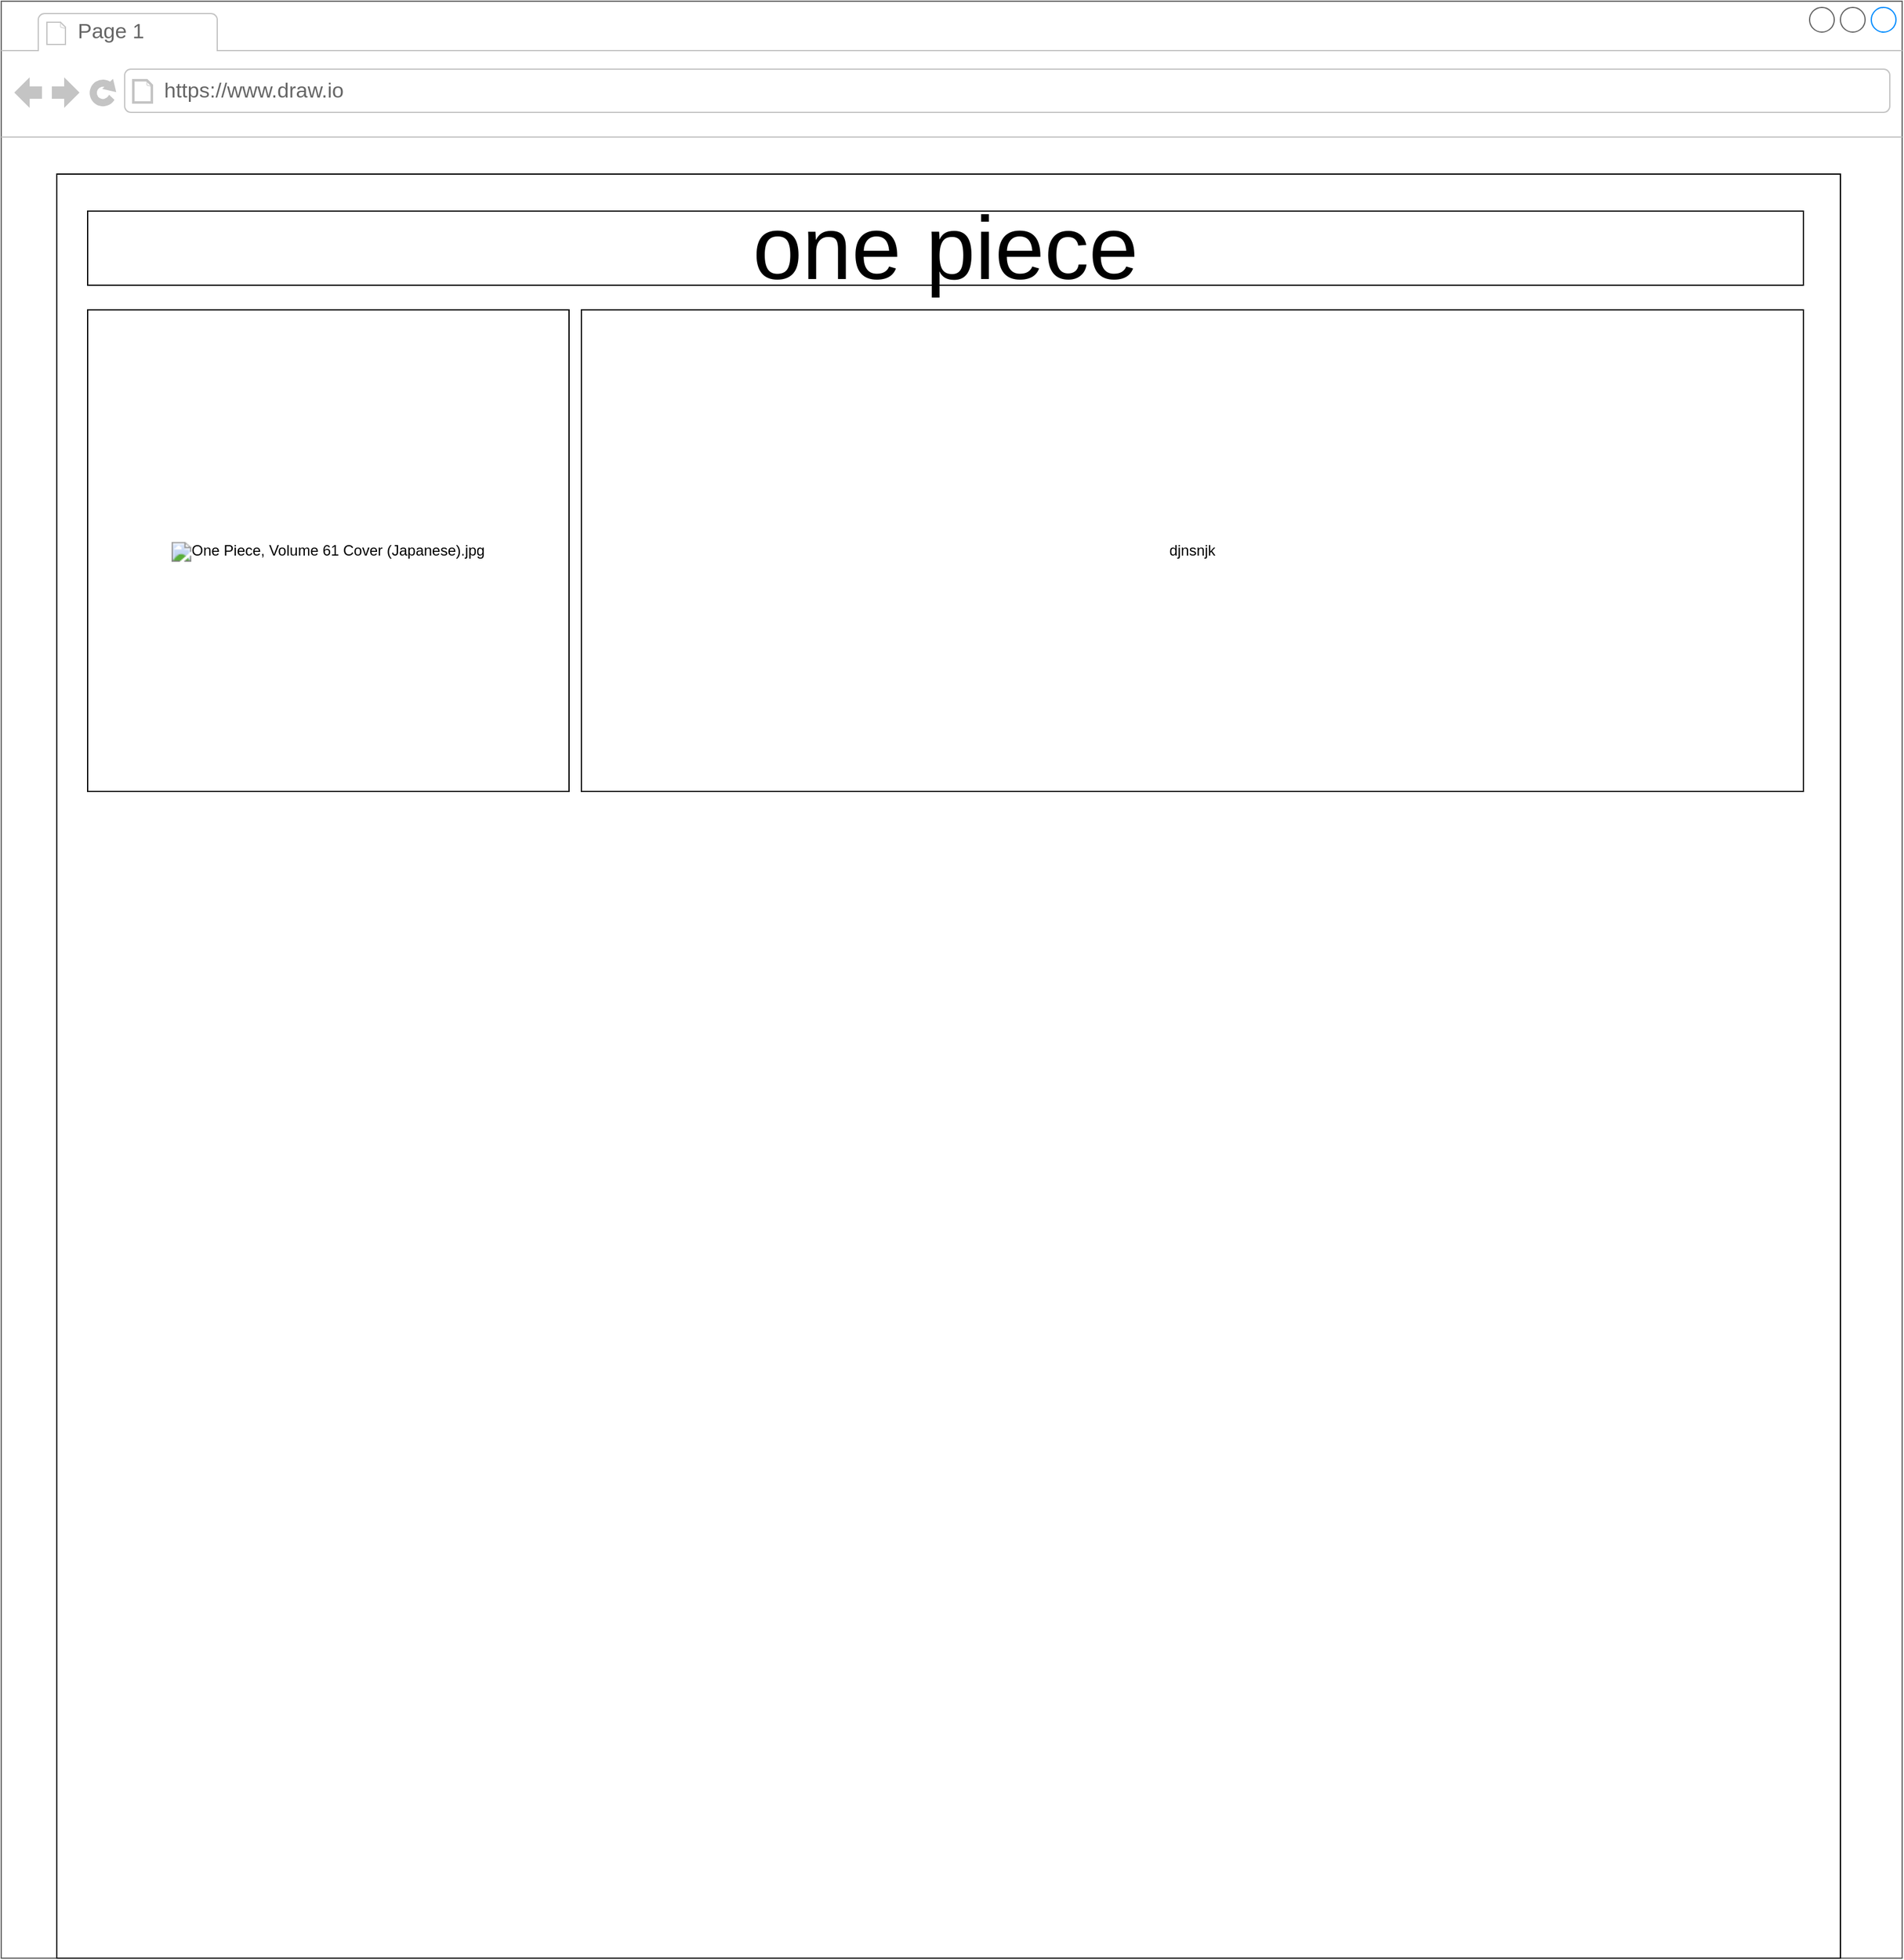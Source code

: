 <mxfile version="14.6.13" type="github">
  <diagram id="K8sE7QxHrUB8QWkYRPJ0" name="Page-1">
    <mxGraphModel dx="1564" dy="2038" grid="1" gridSize="10" guides="1" tooltips="1" connect="1" arrows="1" fold="1" page="1" pageScale="1" pageWidth="850" pageHeight="1100" math="0" shadow="0">
      <root>
        <mxCell id="0" />
        <mxCell id="1" parent="0" />
        <mxCell id="iVqao9NhU7qHYT6IuISl-1" value="" style="strokeWidth=1;shadow=0;dashed=0;align=center;html=1;shape=mxgraph.mockup.containers.browserWindow;rSize=0;strokeColor=#666666;strokeColor2=#008cff;strokeColor3=#c4c4c4;mainText=,;recursiveResize=0;" parent="1" vertex="1">
          <mxGeometry x="20" y="-10" width="1540" height="1585" as="geometry" />
        </mxCell>
        <mxCell id="iVqao9NhU7qHYT6IuISl-2" value="Page 1" style="strokeWidth=1;shadow=0;dashed=0;align=center;html=1;shape=mxgraph.mockup.containers.anchor;fontSize=17;fontColor=#666666;align=left;" parent="iVqao9NhU7qHYT6IuISl-1" vertex="1">
          <mxGeometry x="60" y="12" width="110" height="26" as="geometry" />
        </mxCell>
        <mxCell id="iVqao9NhU7qHYT6IuISl-3" value="https://www.draw.io" style="strokeWidth=1;shadow=0;dashed=0;align=center;html=1;shape=mxgraph.mockup.containers.anchor;rSize=0;fontSize=17;fontColor=#666666;align=left;" parent="iVqao9NhU7qHYT6IuISl-1" vertex="1">
          <mxGeometry x="130" y="60" width="250" height="26" as="geometry" />
        </mxCell>
        <mxCell id="iVqao9NhU7qHYT6IuISl-4" value="" style="whiteSpace=wrap;html=1;aspect=fixed;" parent="iVqao9NhU7qHYT6IuISl-1" vertex="1">
          <mxGeometry x="45" y="140" width="1445" height="1445" as="geometry" />
        </mxCell>
        <mxCell id="iVqao9NhU7qHYT6IuISl-5" value="&lt;font style=&quot;font-size: 72px&quot;&gt;one piece&lt;/font&gt;" style="rounded=0;whiteSpace=wrap;html=1;" parent="iVqao9NhU7qHYT6IuISl-1" vertex="1">
          <mxGeometry x="70" y="170" width="1390" height="60" as="geometry" />
        </mxCell>
        <mxCell id="iVqao9NhU7qHYT6IuISl-6" value="&lt;img src=&quot;https://upload.wikimedia.org/wikipedia/en/thumb/9/90/One_Piece%2C_Volume_61_Cover_%28Japanese%29.jpg/220px-One_Piece%2C_Volume_61_Cover_%28Japanese%29.jpg&quot; alt=&quot;One Piece, Volume 61 Cover (Japanese).jpg&quot;&gt;" style="whiteSpace=wrap;html=1;aspect=fixed;" parent="iVqao9NhU7qHYT6IuISl-1" vertex="1">
          <mxGeometry x="70" y="250" width="390" height="390" as="geometry" />
        </mxCell>
        <mxCell id="iVqao9NhU7qHYT6IuISl-7" value="djnsnjk" style="rounded=0;whiteSpace=wrap;html=1;" parent="iVqao9NhU7qHYT6IuISl-1" vertex="1">
          <mxGeometry x="470" y="250" width="990" height="390" as="geometry" />
        </mxCell>
      </root>
    </mxGraphModel>
  </diagram>
</mxfile>

